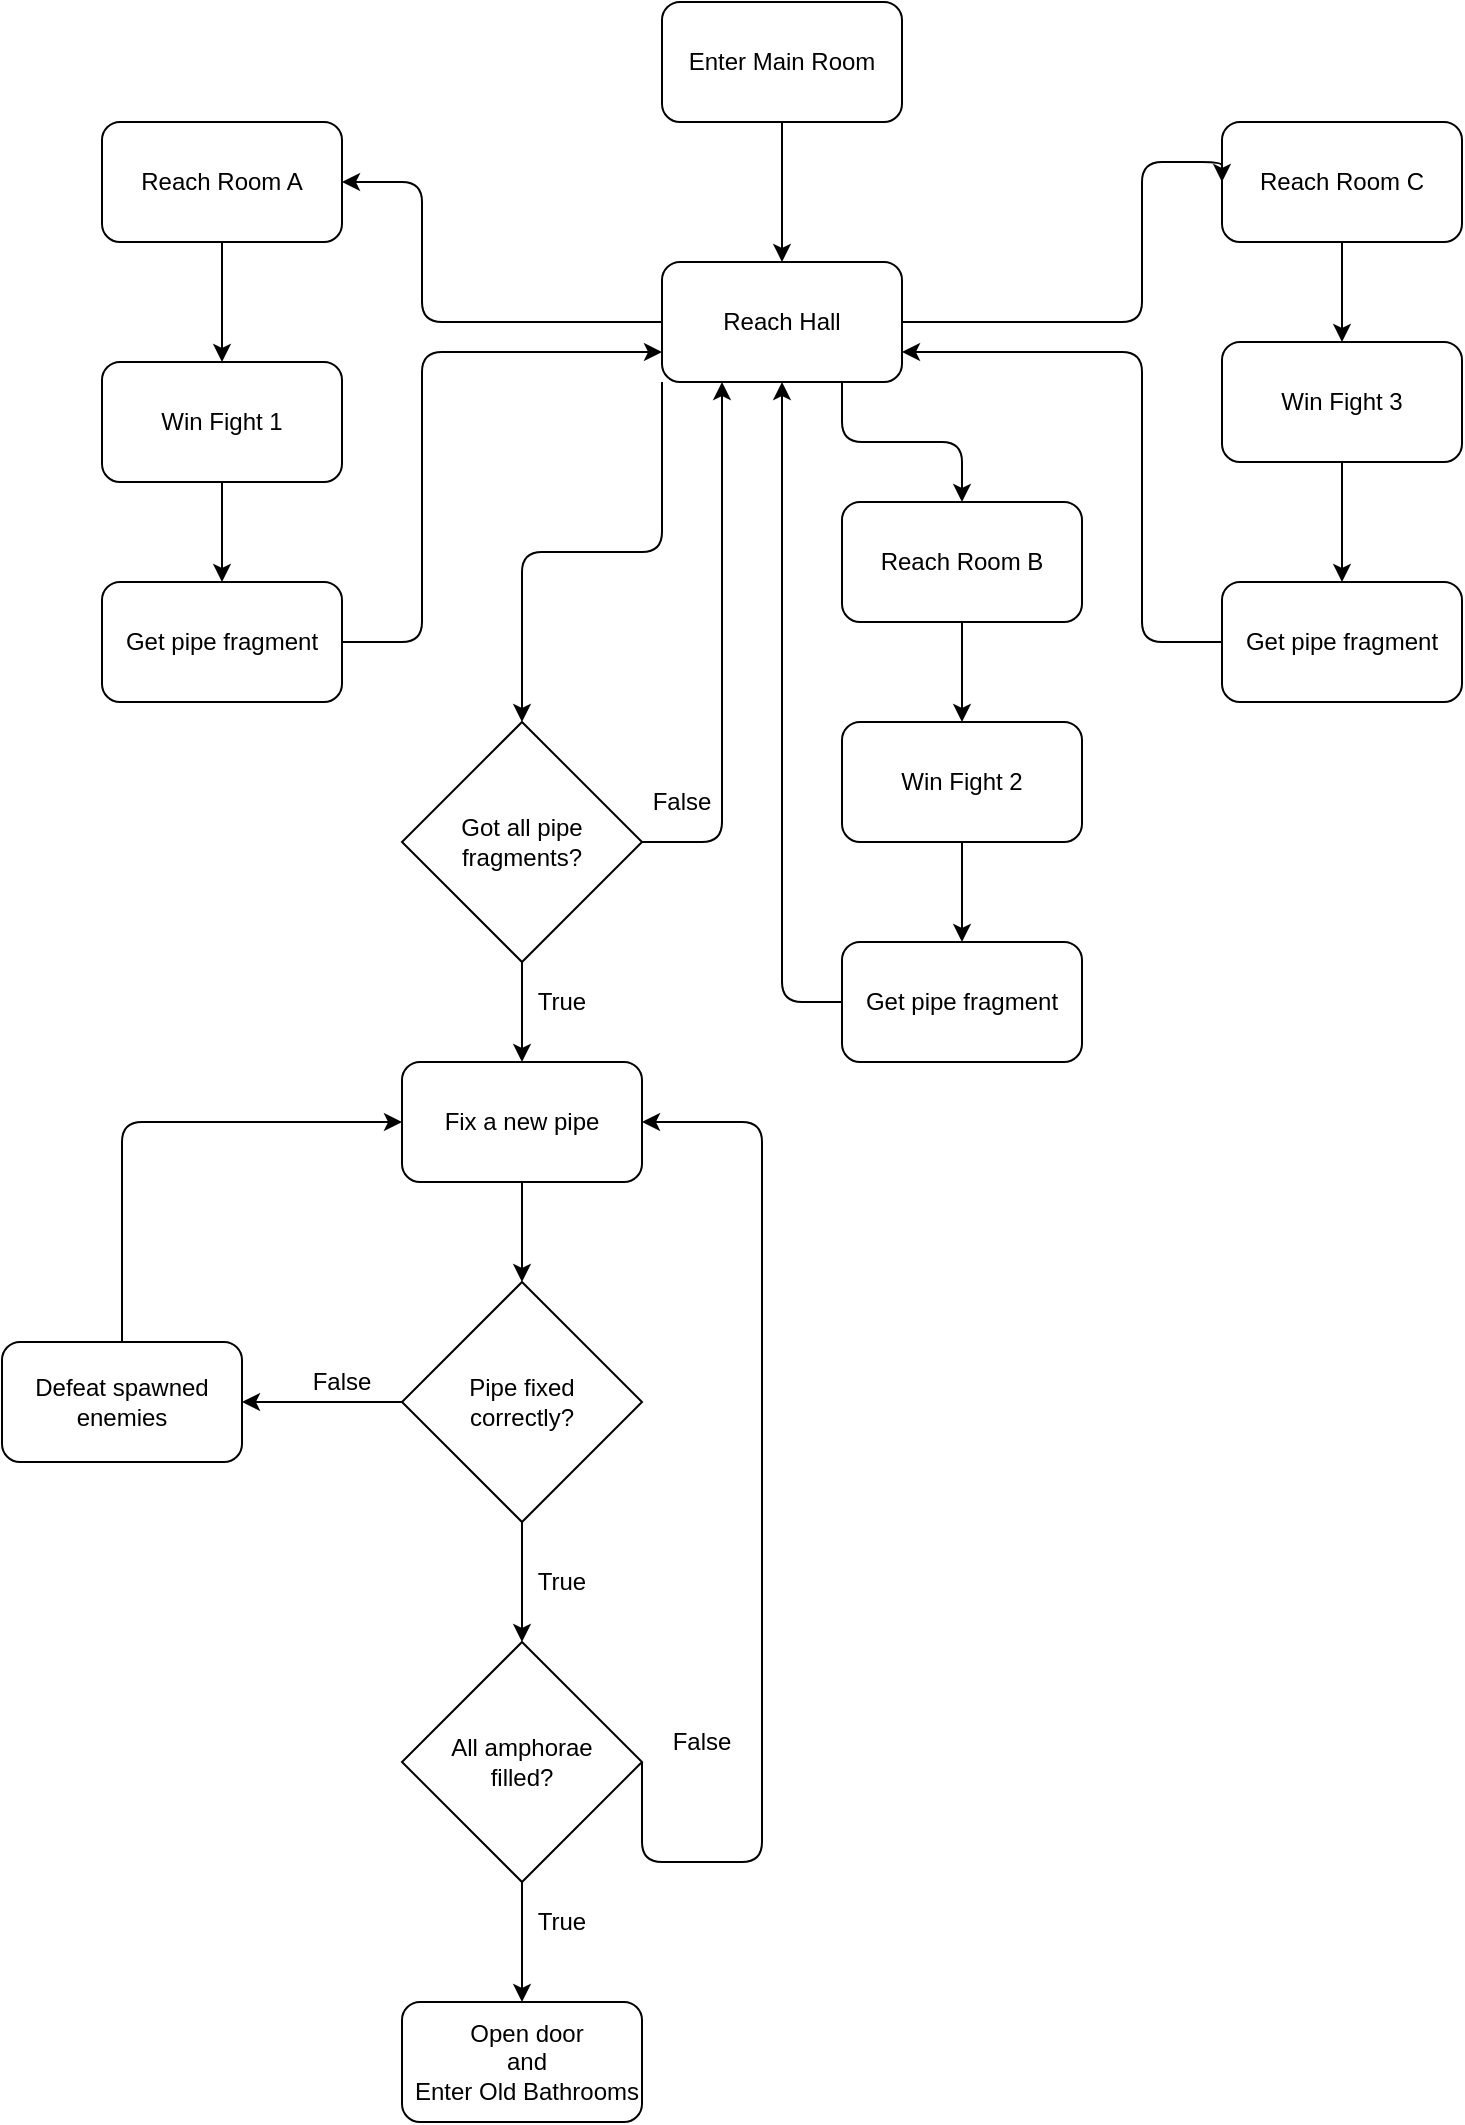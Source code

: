 <mxfile version="13.7.9" type="device"><diagram id="8UsgGp8wwzLhSTr91V09" name="Pagina-1"><mxGraphModel dx="1086" dy="806" grid="1" gridSize="10" guides="1" tooltips="1" connect="1" arrows="1" fold="1" page="1" pageScale="1" pageWidth="3300" pageHeight="4681" math="0" shadow="0"><root><mxCell id="0"/><mxCell id="1" parent="0"/><mxCell id="IbFt4Z0e93hVPLSSO-_f-1" value="" style="rounded=1;whiteSpace=wrap;html=1;" parent="1" vertex="1"><mxGeometry x="980" y="140" width="120" height="60" as="geometry"/></mxCell><mxCell id="IbFt4Z0e93hVPLSSO-_f-2" value="Enter Main Room" style="text;html=1;strokeColor=none;fillColor=none;align=center;verticalAlign=middle;whiteSpace=wrap;rounded=0;" parent="1" vertex="1"><mxGeometry x="985" y="160" width="110" height="20" as="geometry"/></mxCell><mxCell id="IbFt4Z0e93hVPLSSO-_f-3" value="" style="rounded=1;whiteSpace=wrap;html=1;" parent="1" vertex="1"><mxGeometry x="980" y="270" width="120" height="60" as="geometry"/></mxCell><mxCell id="IbFt4Z0e93hVPLSSO-_f-4" value="Reach Hall" style="text;html=1;strokeColor=none;fillColor=none;align=center;verticalAlign=middle;whiteSpace=wrap;rounded=0;" parent="1" vertex="1"><mxGeometry x="985" y="290" width="110" height="20" as="geometry"/></mxCell><mxCell id="IbFt4Z0e93hVPLSSO-_f-5" value="" style="rounded=1;whiteSpace=wrap;html=1;" parent="1" vertex="1"><mxGeometry x="1260" y="200" width="120" height="60" as="geometry"/></mxCell><mxCell id="IbFt4Z0e93hVPLSSO-_f-6" value="Reach Room C" style="text;html=1;strokeColor=none;fillColor=none;align=center;verticalAlign=middle;whiteSpace=wrap;rounded=0;" parent="1" vertex="1"><mxGeometry x="1265" y="220" width="110" height="20" as="geometry"/></mxCell><mxCell id="IbFt4Z0e93hVPLSSO-_f-7" value="" style="rounded=1;whiteSpace=wrap;html=1;" parent="1" vertex="1"><mxGeometry x="1070" y="390" width="120" height="60" as="geometry"/></mxCell><mxCell id="IbFt4Z0e93hVPLSSO-_f-8" value="Reach Room B" style="text;html=1;strokeColor=none;fillColor=none;align=center;verticalAlign=middle;whiteSpace=wrap;rounded=0;" parent="1" vertex="1"><mxGeometry x="1075" y="410" width="110" height="20" as="geometry"/></mxCell><mxCell id="IbFt4Z0e93hVPLSSO-_f-9" value="" style="rounded=1;whiteSpace=wrap;html=1;" parent="1" vertex="1"><mxGeometry x="700" y="200" width="120" height="60" as="geometry"/></mxCell><mxCell id="IbFt4Z0e93hVPLSSO-_f-10" value="Reach Room A" style="text;html=1;strokeColor=none;fillColor=none;align=center;verticalAlign=middle;whiteSpace=wrap;rounded=0;" parent="1" vertex="1"><mxGeometry x="705" y="220" width="110" height="20" as="geometry"/></mxCell><mxCell id="IbFt4Z0e93hVPLSSO-_f-11" value="" style="rounded=1;whiteSpace=wrap;html=1;" parent="1" vertex="1"><mxGeometry x="1070" y="500" width="120" height="60" as="geometry"/></mxCell><mxCell id="IbFt4Z0e93hVPLSSO-_f-12" value="Win Fight 2" style="text;html=1;strokeColor=none;fillColor=none;align=center;verticalAlign=middle;whiteSpace=wrap;rounded=0;" parent="1" vertex="1"><mxGeometry x="1075" y="520" width="110" height="20" as="geometry"/></mxCell><mxCell id="IbFt4Z0e93hVPLSSO-_f-15" value="" style="rounded=1;whiteSpace=wrap;html=1;" parent="1" vertex="1"><mxGeometry x="700" y="320" width="120" height="60" as="geometry"/></mxCell><mxCell id="IbFt4Z0e93hVPLSSO-_f-16" value="Win Fight 1" style="text;html=1;strokeColor=none;fillColor=none;align=center;verticalAlign=middle;whiteSpace=wrap;rounded=0;" parent="1" vertex="1"><mxGeometry x="705" y="340" width="110" height="20" as="geometry"/></mxCell><mxCell id="IbFt4Z0e93hVPLSSO-_f-17" value="" style="rounded=1;whiteSpace=wrap;html=1;" parent="1" vertex="1"><mxGeometry x="1260" y="310" width="120" height="60" as="geometry"/></mxCell><mxCell id="IbFt4Z0e93hVPLSSO-_f-18" value="Win Fight 3" style="text;html=1;strokeColor=none;fillColor=none;align=center;verticalAlign=middle;whiteSpace=wrap;rounded=0;" parent="1" vertex="1"><mxGeometry x="1265" y="330" width="110" height="20" as="geometry"/></mxCell><mxCell id="IbFt4Z0e93hVPLSSO-_f-19" value="" style="rounded=1;whiteSpace=wrap;html=1;" parent="1" vertex="1"><mxGeometry x="700" y="430" width="120" height="60" as="geometry"/></mxCell><mxCell id="IbFt4Z0e93hVPLSSO-_f-20" value="Get pipe fragment" style="text;html=1;strokeColor=none;fillColor=none;align=center;verticalAlign=middle;whiteSpace=wrap;rounded=0;" parent="1" vertex="1"><mxGeometry x="705" y="450" width="110" height="20" as="geometry"/></mxCell><mxCell id="IbFt4Z0e93hVPLSSO-_f-21" value="" style="rounded=1;whiteSpace=wrap;html=1;" parent="1" vertex="1"><mxGeometry x="1260" y="430" width="120" height="60" as="geometry"/></mxCell><mxCell id="IbFt4Z0e93hVPLSSO-_f-22" value="Get pipe fragment" style="text;html=1;strokeColor=none;fillColor=none;align=center;verticalAlign=middle;whiteSpace=wrap;rounded=0;" parent="1" vertex="1"><mxGeometry x="1265" y="450" width="110" height="20" as="geometry"/></mxCell><mxCell id="IbFt4Z0e93hVPLSSO-_f-23" value="" style="rounded=1;whiteSpace=wrap;html=1;" parent="1" vertex="1"><mxGeometry x="1070" y="610" width="120" height="60" as="geometry"/></mxCell><mxCell id="IbFt4Z0e93hVPLSSO-_f-24" value="Get pipe fragment" style="text;html=1;strokeColor=none;fillColor=none;align=center;verticalAlign=middle;whiteSpace=wrap;rounded=0;" parent="1" vertex="1"><mxGeometry x="1075" y="630" width="110" height="20" as="geometry"/></mxCell><mxCell id="IbFt4Z0e93hVPLSSO-_f-25" value="" style="endArrow=classic;html=1;exitX=0.5;exitY=1;exitDx=0;exitDy=0;entryX=0.5;entryY=0;entryDx=0;entryDy=0;" parent="1" source="IbFt4Z0e93hVPLSSO-_f-1" target="IbFt4Z0e93hVPLSSO-_f-3" edge="1"><mxGeometry width="50" height="50" relative="1" as="geometry"><mxPoint x="1060" y="400" as="sourcePoint"/><mxPoint x="1110" y="350" as="targetPoint"/></mxGeometry></mxCell><mxCell id="IbFt4Z0e93hVPLSSO-_f-26" value="" style="endArrow=classic;html=1;exitX=0;exitY=0.5;exitDx=0;exitDy=0;entryX=1;entryY=0.5;entryDx=0;entryDy=0;edgeStyle=orthogonalEdgeStyle;" parent="1" source="IbFt4Z0e93hVPLSSO-_f-3" target="IbFt4Z0e93hVPLSSO-_f-9" edge="1"><mxGeometry width="50" height="50" relative="1" as="geometry"><mxPoint x="1060" y="400" as="sourcePoint"/><mxPoint x="1110" y="350" as="targetPoint"/><Array as="points"><mxPoint x="860" y="300"/><mxPoint x="860" y="230"/></Array></mxGeometry></mxCell><mxCell id="IbFt4Z0e93hVPLSSO-_f-27" value="" style="endArrow=classic;html=1;exitX=1;exitY=0.5;exitDx=0;exitDy=0;entryX=0;entryY=0.5;entryDx=0;entryDy=0;edgeStyle=orthogonalEdgeStyle;" parent="1" source="IbFt4Z0e93hVPLSSO-_f-3" target="IbFt4Z0e93hVPLSSO-_f-5" edge="1"><mxGeometry width="50" height="50" relative="1" as="geometry"><mxPoint x="1060" y="400" as="sourcePoint"/><mxPoint x="1110" y="350" as="targetPoint"/><Array as="points"><mxPoint x="1220" y="300"/><mxPoint x="1220" y="220"/></Array></mxGeometry></mxCell><mxCell id="IbFt4Z0e93hVPLSSO-_f-29" value="" style="endArrow=classic;html=1;exitX=0.5;exitY=1;exitDx=0;exitDy=0;entryX=0.5;entryY=0;entryDx=0;entryDy=0;" parent="1" source="IbFt4Z0e93hVPLSSO-_f-9" target="IbFt4Z0e93hVPLSSO-_f-15" edge="1"><mxGeometry width="50" height="50" relative="1" as="geometry"><mxPoint x="1000" y="430" as="sourcePoint"/><mxPoint x="1050" y="380" as="targetPoint"/></mxGeometry></mxCell><mxCell id="IbFt4Z0e93hVPLSSO-_f-30" value="" style="endArrow=classic;html=1;exitX=0.5;exitY=1;exitDx=0;exitDy=0;entryX=0.5;entryY=0;entryDx=0;entryDy=0;" parent="1" source="IbFt4Z0e93hVPLSSO-_f-15" target="IbFt4Z0e93hVPLSSO-_f-19" edge="1"><mxGeometry width="50" height="50" relative="1" as="geometry"><mxPoint x="1000" y="430" as="sourcePoint"/><mxPoint x="1050" y="380" as="targetPoint"/></mxGeometry></mxCell><mxCell id="IbFt4Z0e93hVPLSSO-_f-33" value="" style="endArrow=classic;html=1;exitX=1;exitY=0.5;exitDx=0;exitDy=0;entryX=0;entryY=0.75;entryDx=0;entryDy=0;edgeStyle=orthogonalEdgeStyle;" parent="1" source="IbFt4Z0e93hVPLSSO-_f-19" target="IbFt4Z0e93hVPLSSO-_f-3" edge="1"><mxGeometry width="50" height="50" relative="1" as="geometry"><mxPoint x="1060" y="500" as="sourcePoint"/><mxPoint x="1110" y="450" as="targetPoint"/><Array as="points"><mxPoint x="860" y="460"/><mxPoint x="860" y="315"/></Array></mxGeometry></mxCell><mxCell id="IbFt4Z0e93hVPLSSO-_f-34" value="" style="endArrow=classic;html=1;exitX=0.5;exitY=1;exitDx=0;exitDy=0;entryX=0.5;entryY=0;entryDx=0;entryDy=0;" parent="1" source="IbFt4Z0e93hVPLSSO-_f-5" target="IbFt4Z0e93hVPLSSO-_f-17" edge="1"><mxGeometry width="50" height="50" relative="1" as="geometry"><mxPoint x="1120" y="420" as="sourcePoint"/><mxPoint x="1170" y="370" as="targetPoint"/></mxGeometry></mxCell><mxCell id="IbFt4Z0e93hVPLSSO-_f-35" value="" style="endArrow=classic;html=1;exitX=0.5;exitY=1;exitDx=0;exitDy=0;entryX=0.5;entryY=0;entryDx=0;entryDy=0;" parent="1" source="IbFt4Z0e93hVPLSSO-_f-17" target="IbFt4Z0e93hVPLSSO-_f-21" edge="1"><mxGeometry width="50" height="50" relative="1" as="geometry"><mxPoint x="1120" y="420" as="sourcePoint"/><mxPoint x="1170" y="370" as="targetPoint"/></mxGeometry></mxCell><mxCell id="IbFt4Z0e93hVPLSSO-_f-36" value="" style="endArrow=classic;html=1;exitX=0;exitY=0.5;exitDx=0;exitDy=0;entryX=1;entryY=0.75;entryDx=0;entryDy=0;edgeStyle=orthogonalEdgeStyle;" parent="1" source="IbFt4Z0e93hVPLSSO-_f-21" target="IbFt4Z0e93hVPLSSO-_f-3" edge="1"><mxGeometry width="50" height="50" relative="1" as="geometry"><mxPoint x="1060" y="500" as="sourcePoint"/><mxPoint x="1110" y="450" as="targetPoint"/><Array as="points"><mxPoint x="1220" y="460"/><mxPoint x="1220" y="315"/></Array></mxGeometry></mxCell><mxCell id="IbFt4Z0e93hVPLSSO-_f-37" value="" style="endArrow=classic;html=1;exitX=0.5;exitY=1;exitDx=0;exitDy=0;entryX=0.5;entryY=0;entryDx=0;entryDy=0;" parent="1" source="IbFt4Z0e93hVPLSSO-_f-7" target="IbFt4Z0e93hVPLSSO-_f-11" edge="1"><mxGeometry width="50" height="50" relative="1" as="geometry"><mxPoint x="1150" y="500" as="sourcePoint"/><mxPoint x="1200" y="450" as="targetPoint"/></mxGeometry></mxCell><mxCell id="IbFt4Z0e93hVPLSSO-_f-38" value="" style="endArrow=classic;html=1;exitX=0.5;exitY=1;exitDx=0;exitDy=0;entryX=0.5;entryY=0;entryDx=0;entryDy=0;" parent="1" source="IbFt4Z0e93hVPLSSO-_f-11" target="IbFt4Z0e93hVPLSSO-_f-23" edge="1"><mxGeometry width="50" height="50" relative="1" as="geometry"><mxPoint x="1150" y="500" as="sourcePoint"/><mxPoint x="1200" y="450" as="targetPoint"/></mxGeometry></mxCell><mxCell id="IbFt4Z0e93hVPLSSO-_f-39" value="" style="endArrow=classic;html=1;exitX=0;exitY=0.5;exitDx=0;exitDy=0;entryX=0.5;entryY=1;entryDx=0;entryDy=0;edgeStyle=orthogonalEdgeStyle;" parent="1" source="IbFt4Z0e93hVPLSSO-_f-23" target="IbFt4Z0e93hVPLSSO-_f-3" edge="1"><mxGeometry width="50" height="50" relative="1" as="geometry"><mxPoint x="1210" y="630" as="sourcePoint"/><mxPoint x="1480" y="590" as="targetPoint"/></mxGeometry></mxCell><mxCell id="IbFt4Z0e93hVPLSSO-_f-40" value="" style="endArrow=classic;html=1;exitX=0.75;exitY=1;exitDx=0;exitDy=0;entryX=0.5;entryY=0;entryDx=0;entryDy=0;edgeStyle=orthogonalEdgeStyle;" parent="1" source="IbFt4Z0e93hVPLSSO-_f-3" target="IbFt4Z0e93hVPLSSO-_f-7" edge="1"><mxGeometry width="50" height="50" relative="1" as="geometry"><mxPoint x="1060" y="500" as="sourcePoint"/><mxPoint x="1110" y="450" as="targetPoint"/></mxGeometry></mxCell><mxCell id="nB_pE4gTMcpn1TLncZqN-3" style="edgeStyle=orthogonalEdgeStyle;rounded=0;orthogonalLoop=1;jettySize=auto;html=1;exitX=0.5;exitY=1;exitDx=0;exitDy=0;" parent="1" source="IbFt4Z0e93hVPLSSO-_f-41" target="nB_pE4gTMcpn1TLncZqN-1" edge="1"><mxGeometry relative="1" as="geometry"/></mxCell><mxCell id="IbFt4Z0e93hVPLSSO-_f-41" value="" style="rounded=1;whiteSpace=wrap;html=1;" parent="1" vertex="1"><mxGeometry x="850" y="670" width="120" height="60" as="geometry"/></mxCell><mxCell id="IbFt4Z0e93hVPLSSO-_f-42" value="Fix a new pipe" style="text;html=1;strokeColor=none;fillColor=none;align=center;verticalAlign=middle;whiteSpace=wrap;rounded=0;" parent="1" vertex="1"><mxGeometry x="855" y="690" width="110" height="20" as="geometry"/></mxCell><mxCell id="IbFt4Z0e93hVPLSSO-_f-43" value="" style="rhombus;whiteSpace=wrap;html=1;" parent="1" vertex="1"><mxGeometry x="850" y="500" width="120" height="120" as="geometry"/></mxCell><mxCell id="IbFt4Z0e93hVPLSSO-_f-44" value="Got all pipe&lt;br&gt;fragments?" style="text;html=1;strokeColor=none;fillColor=none;align=center;verticalAlign=middle;whiteSpace=wrap;rounded=0;" parent="1" vertex="1"><mxGeometry x="855" y="550" width="110" height="20" as="geometry"/></mxCell><mxCell id="IbFt4Z0e93hVPLSSO-_f-45" value="" style="endArrow=classic;html=1;exitX=1;exitY=0.5;exitDx=0;exitDy=0;entryX=0.25;entryY=1;entryDx=0;entryDy=0;edgeStyle=orthogonalEdgeStyle;" parent="1" source="IbFt4Z0e93hVPLSSO-_f-43" target="IbFt4Z0e93hVPLSSO-_f-3" edge="1"><mxGeometry width="50" height="50" relative="1" as="geometry"><mxPoint x="1060" y="500" as="sourcePoint"/><mxPoint x="1110" y="450" as="targetPoint"/></mxGeometry></mxCell><mxCell id="IbFt4Z0e93hVPLSSO-_f-46" value="" style="endArrow=classic;html=1;exitX=0;exitY=1;exitDx=0;exitDy=0;entryX=0.5;entryY=0;entryDx=0;entryDy=0;edgeStyle=orthogonalEdgeStyle;" parent="1" source="IbFt4Z0e93hVPLSSO-_f-3" target="IbFt4Z0e93hVPLSSO-_f-43" edge="1"><mxGeometry width="50" height="50" relative="1" as="geometry"><mxPoint x="1060" y="500" as="sourcePoint"/><mxPoint x="1110" y="450" as="targetPoint"/></mxGeometry></mxCell><mxCell id="IbFt4Z0e93hVPLSSO-_f-47" value="False" style="text;html=1;strokeColor=none;fillColor=none;align=center;verticalAlign=middle;whiteSpace=wrap;rounded=0;" parent="1" vertex="1"><mxGeometry x="970" y="530" width="40" height="20" as="geometry"/></mxCell><mxCell id="IbFt4Z0e93hVPLSSO-_f-48" value="" style="endArrow=classic;html=1;exitX=0.5;exitY=1;exitDx=0;exitDy=0;entryX=0.5;entryY=0;entryDx=0;entryDy=0;" parent="1" source="IbFt4Z0e93hVPLSSO-_f-43" target="IbFt4Z0e93hVPLSSO-_f-41" edge="1"><mxGeometry width="50" height="50" relative="1" as="geometry"><mxPoint x="1060" y="500" as="sourcePoint"/><mxPoint x="1110" y="450" as="targetPoint"/></mxGeometry></mxCell><mxCell id="IbFt4Z0e93hVPLSSO-_f-49" value="True" style="text;html=1;strokeColor=none;fillColor=none;align=center;verticalAlign=middle;whiteSpace=wrap;rounded=0;" parent="1" vertex="1"><mxGeometry x="910" y="630" width="40" height="20" as="geometry"/></mxCell><mxCell id="IbFt4Z0e93hVPLSSO-_f-51" value="" style="rhombus;whiteSpace=wrap;html=1;" parent="1" vertex="1"><mxGeometry x="850" y="960" width="120" height="120" as="geometry"/></mxCell><mxCell id="IbFt4Z0e93hVPLSSO-_f-52" value="All amphorae&lt;br&gt;filled?" style="text;html=1;strokeColor=none;fillColor=none;align=center;verticalAlign=middle;whiteSpace=wrap;rounded=0;" parent="1" vertex="1"><mxGeometry x="855" y="1010" width="110" height="20" as="geometry"/></mxCell><mxCell id="IbFt4Z0e93hVPLSSO-_f-53" value="False" style="text;html=1;strokeColor=none;fillColor=none;align=center;verticalAlign=middle;whiteSpace=wrap;rounded=0;" parent="1" vertex="1"><mxGeometry x="980" y="1000" width="40" height="20" as="geometry"/></mxCell><mxCell id="IbFt4Z0e93hVPLSSO-_f-55" value="" style="endArrow=classic;html=1;exitX=1;exitY=0.5;exitDx=0;exitDy=0;entryX=1;entryY=0.5;entryDx=0;entryDy=0;edgeStyle=orthogonalEdgeStyle;" parent="1" source="IbFt4Z0e93hVPLSSO-_f-51" target="IbFt4Z0e93hVPLSSO-_f-41" edge="1"><mxGeometry width="50" height="50" relative="1" as="geometry"><mxPoint x="1060" y="680" as="sourcePoint"/><mxPoint x="1110" y="630" as="targetPoint"/><Array as="points"><mxPoint x="1030" y="1070"/><mxPoint x="1030" y="700"/></Array></mxGeometry></mxCell><mxCell id="IbFt4Z0e93hVPLSSO-_f-56" value="" style="rounded=1;whiteSpace=wrap;html=1;" parent="1" vertex="1"><mxGeometry x="850" y="1140" width="120" height="60" as="geometry"/></mxCell><mxCell id="IbFt4Z0e93hVPLSSO-_f-57" value="Open door&lt;br&gt;and&lt;br&gt;Enter Old Bathrooms" style="text;html=1;strokeColor=none;fillColor=none;align=center;verticalAlign=middle;whiteSpace=wrap;rounded=0;" parent="1" vertex="1"><mxGeometry x="855" y="1150" width="115" height="40" as="geometry"/></mxCell><mxCell id="IbFt4Z0e93hVPLSSO-_f-58" value="" style="endArrow=classic;html=1;exitX=0.5;exitY=1;exitDx=0;exitDy=0;entryX=0.5;entryY=0;entryDx=0;entryDy=0;" parent="1" source="IbFt4Z0e93hVPLSSO-_f-51" target="IbFt4Z0e93hVPLSSO-_f-56" edge="1"><mxGeometry width="50" height="50" relative="1" as="geometry"><mxPoint x="1060" y="940" as="sourcePoint"/><mxPoint x="1110" y="890" as="targetPoint"/></mxGeometry></mxCell><mxCell id="IbFt4Z0e93hVPLSSO-_f-59" value="True" style="text;html=1;strokeColor=none;fillColor=none;align=center;verticalAlign=middle;whiteSpace=wrap;rounded=0;" parent="1" vertex="1"><mxGeometry x="910" y="1090" width="40" height="20" as="geometry"/></mxCell><mxCell id="nB_pE4gTMcpn1TLncZqN-4" style="edgeStyle=orthogonalEdgeStyle;rounded=0;orthogonalLoop=1;jettySize=auto;html=1;exitX=0.5;exitY=1;exitDx=0;exitDy=0;" parent="1" source="nB_pE4gTMcpn1TLncZqN-1" target="IbFt4Z0e93hVPLSSO-_f-51" edge="1"><mxGeometry relative="1" as="geometry"/></mxCell><mxCell id="nB_pE4gTMcpn1TLncZqN-9" style="edgeStyle=orthogonalEdgeStyle;rounded=0;orthogonalLoop=1;jettySize=auto;html=1;exitX=0;exitY=0.5;exitDx=0;exitDy=0;entryX=1;entryY=0.5;entryDx=0;entryDy=0;" parent="1" source="nB_pE4gTMcpn1TLncZqN-1" target="nB_pE4gTMcpn1TLncZqN-6" edge="1"><mxGeometry relative="1" as="geometry"/></mxCell><mxCell id="nB_pE4gTMcpn1TLncZqN-1" value="" style="rhombus;whiteSpace=wrap;html=1;" parent="1" vertex="1"><mxGeometry x="850" y="780" width="120" height="120" as="geometry"/></mxCell><mxCell id="nB_pE4gTMcpn1TLncZqN-2" value="Pipe fixed correctly?" style="text;html=1;strokeColor=none;fillColor=none;align=center;verticalAlign=middle;whiteSpace=wrap;rounded=0;" parent="1" vertex="1"><mxGeometry x="855" y="830" width="110" height="20" as="geometry"/></mxCell><mxCell id="nB_pE4gTMcpn1TLncZqN-5" value="True" style="text;html=1;strokeColor=none;fillColor=none;align=center;verticalAlign=middle;whiteSpace=wrap;rounded=0;" parent="1" vertex="1"><mxGeometry x="910" y="920" width="40" height="20" as="geometry"/></mxCell><mxCell id="nB_pE4gTMcpn1TLncZqN-6" value="" style="rounded=1;whiteSpace=wrap;html=1;" parent="1" vertex="1"><mxGeometry x="650" y="810" width="120" height="60" as="geometry"/></mxCell><mxCell id="nB_pE4gTMcpn1TLncZqN-7" value="Defeat spawned enemies" style="text;html=1;strokeColor=none;fillColor=none;align=center;verticalAlign=middle;whiteSpace=wrap;rounded=0;" parent="1" vertex="1"><mxGeometry x="655" y="830" width="110" height="20" as="geometry"/></mxCell><mxCell id="nB_pE4gTMcpn1TLncZqN-10" value="False" style="text;html=1;strokeColor=none;fillColor=none;align=center;verticalAlign=middle;whiteSpace=wrap;rounded=0;" parent="1" vertex="1"><mxGeometry x="800" y="820" width="40" height="20" as="geometry"/></mxCell><mxCell id="nB_pE4gTMcpn1TLncZqN-12" value="" style="endArrow=classic;html=1;strokeColor=#000000;entryX=0;entryY=0.5;entryDx=0;entryDy=0;exitX=0.5;exitY=0;exitDx=0;exitDy=0;edgeStyle=elbowEdgeStyle;" parent="1" source="nB_pE4gTMcpn1TLncZqN-6" target="IbFt4Z0e93hVPLSSO-_f-41" edge="1"><mxGeometry width="50" height="50" relative="1" as="geometry"><mxPoint x="640" y="760" as="sourcePoint"/><mxPoint x="690" y="710" as="targetPoint"/><Array as="points"><mxPoint x="710" y="770"/></Array></mxGeometry></mxCell></root></mxGraphModel></diagram></mxfile>